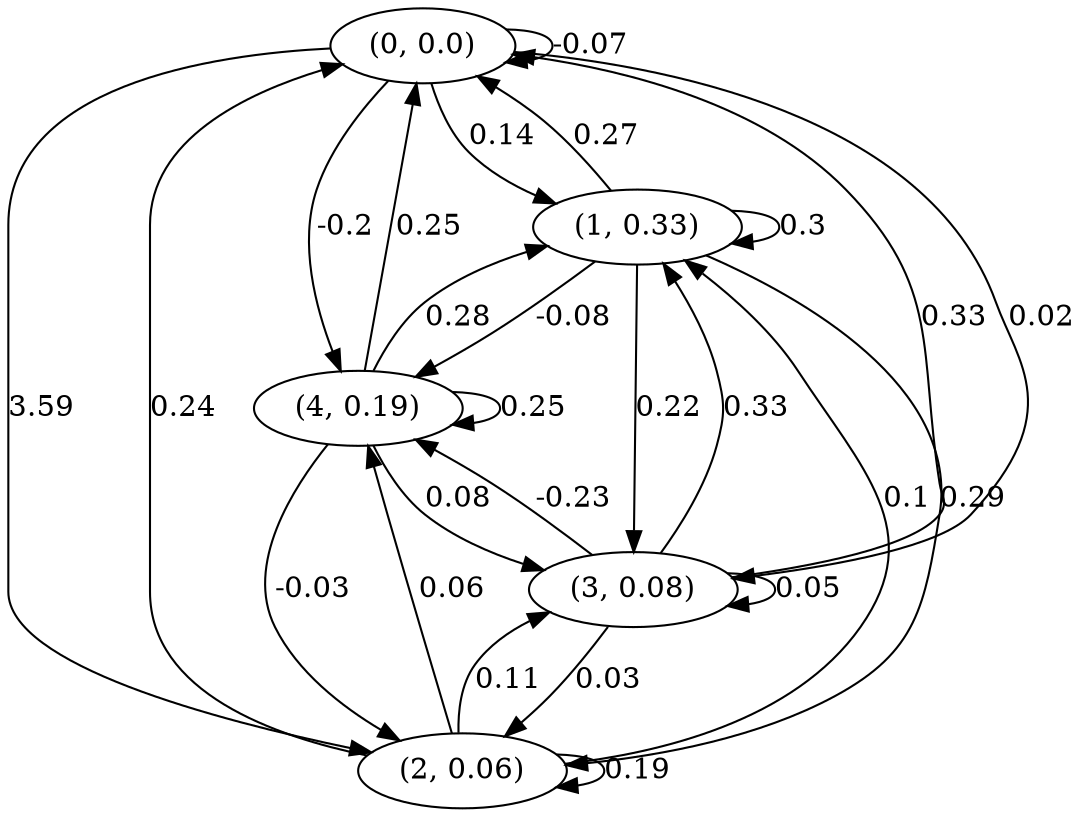 digraph {
    0 [ label = "(0, 0.0)" ]
    1 [ label = "(1, 0.33)" ]
    2 [ label = "(2, 0.06)" ]
    3 [ label = "(3, 0.08)" ]
    4 [ label = "(4, 0.19)" ]
    0 -> 0 [ label = "-0.07" ]
    1 -> 1 [ label = "0.3" ]
    2 -> 2 [ label = "0.19" ]
    3 -> 3 [ label = "0.05" ]
    4 -> 4 [ label = "0.25" ]
    1 -> 0 [ label = "0.27" ]
    2 -> 0 [ label = "0.24" ]
    3 -> 0 [ label = "0.33" ]
    4 -> 0 [ label = "0.25" ]
    0 -> 1 [ label = "0.14" ]
    2 -> 1 [ label = "0.1" ]
    3 -> 1 [ label = "0.33" ]
    4 -> 1 [ label = "0.28" ]
    0 -> 2 [ label = "3.59" ]
    1 -> 2 [ label = "0.29" ]
    3 -> 2 [ label = "0.03" ]
    4 -> 2 [ label = "-0.03" ]
    0 -> 3 [ label = "0.02" ]
    1 -> 3 [ label = "0.22" ]
    2 -> 3 [ label = "0.11" ]
    4 -> 3 [ label = "0.08" ]
    0 -> 4 [ label = "-0.2" ]
    1 -> 4 [ label = "-0.08" ]
    2 -> 4 [ label = "0.06" ]
    3 -> 4 [ label = "-0.23" ]
}

